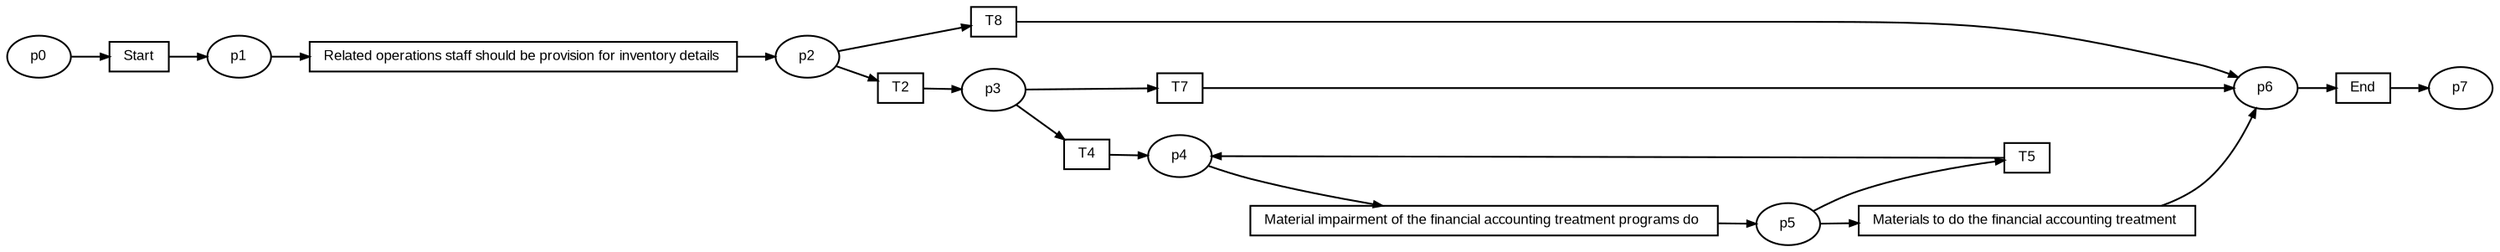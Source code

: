 digraph G {ranksep=".3"; fontsize="8"; remincross=true; margin="0.0,0.0"; fontname="Arial";rankdir="LR"; 
edge [arrowsize="0.5"];
node [height=".2",width=".2",fontname="Arial",fontsize="8"];
t0 [shape="box",label="End"];
t1 [shape="box",label="T8"];
t2 [shape="box",label="T7"];
t3 [shape="box",label="Materials to do the financial accounting treatment "];
t4 [shape="box",label="T5"];
t5 [shape="box",label="T4"];
t6 [shape="box",label="Material impairment of the financial accounting treatment programs do "];
t7 [shape="box",label="T2"];
t8 [shape="box",label="Related operations staff should be provision for inventory details "];
t9 [shape="box",label="Start"];
p0 [shape="oval",label="p4"];
p1 [shape="oval",label="p3"];
p2 [shape="oval",label="p2"];
p3 [shape="oval",label="p1"];
p4 [shape="oval",label="p0"];
p5 [shape="oval",label="p7"];
p6 [shape="oval",label="p6"];
p7 [shape="oval",label="p5"];
t0 -> p5[label=""];
t8 -> p2[label=""];
p6 -> t0[label=""];
p1 -> t5[label=""];
t4 -> p0[label=""];
p1 -> t2[label=""];
t3 -> p6[label=""];
p0 -> t6[label=""];
t2 -> p6[label=""];
p7 -> t4[label=""];
p3 -> t8[label=""];
p2 -> t7[label=""];
t7 -> p1[label=""];
p2 -> t1[label=""];
t6 -> p7[label=""];
t5 -> p0[label=""];
t1 -> p6[label=""];
p4 -> t9[label=""];
t9 -> p3[label=""];
p7 -> t3[label=""];
}
